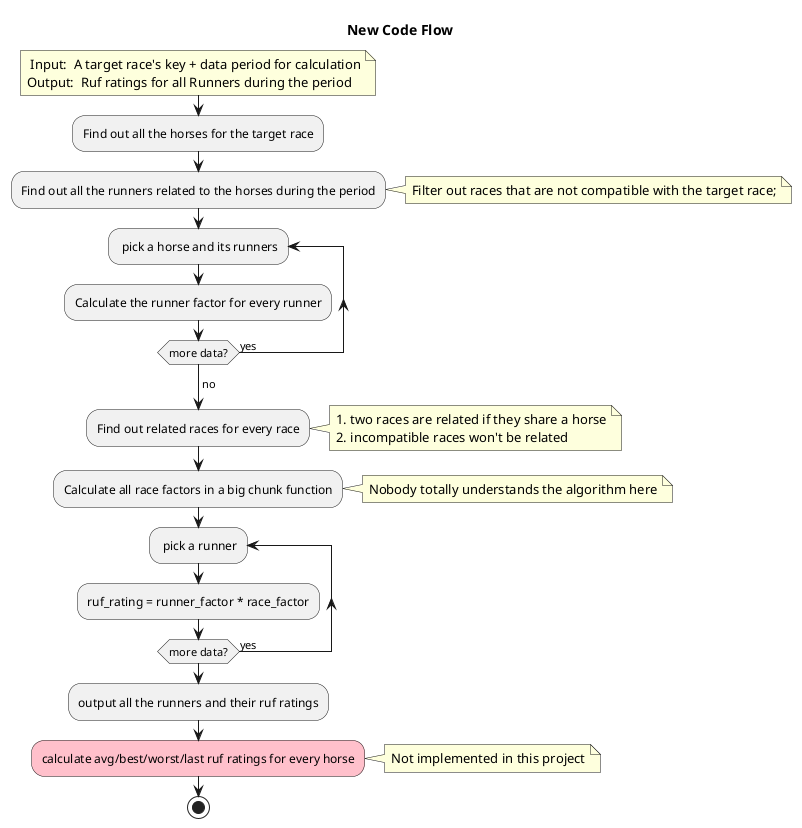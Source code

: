 @startuml


title New Code Flow
note
 Input:  A target race's key + data period for calculation
Output:  Ruf ratings for all Runners during the period
end note

:Find out all the horses for the target race;
:Find out all the runners related to the horses during the period;
note right
Filter out races that are not compatible with the target race;
end note
repeat: pick a horse and its runners
:Calculate the runner factor for every runner;
repeat while (more data?) is (yes)
->no;
:Find out related races for every race;
note right
1. two races are related if they share a horse
2. incompatible races won't be related
end note
:Calculate all race factors in a big chunk function;
note right
Nobody totally understands the algorithm here
end note
repeat: pick a runner
:ruf_rating = runner_factor * race_factor;
repeat while (more data?) is (yes)

:output all the runners and their ruf ratings;

#Pink:calculate avg/best/worst/last ruf ratings for every horse;
note right
Not implemented in this project
end note

stop

@enduml